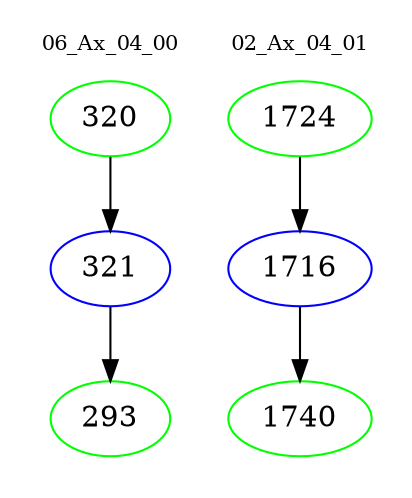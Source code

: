 digraph{
subgraph cluster_0 {
color = white
label = "06_Ax_04_00";
fontsize=10;
T0_320 [label="320", color="green"]
T0_320 -> T0_321 [color="black"]
T0_321 [label="321", color="blue"]
T0_321 -> T0_293 [color="black"]
T0_293 [label="293", color="green"]
}
subgraph cluster_1 {
color = white
label = "02_Ax_04_01";
fontsize=10;
T1_1724 [label="1724", color="green"]
T1_1724 -> T1_1716 [color="black"]
T1_1716 [label="1716", color="blue"]
T1_1716 -> T1_1740 [color="black"]
T1_1740 [label="1740", color="green"]
}
}
